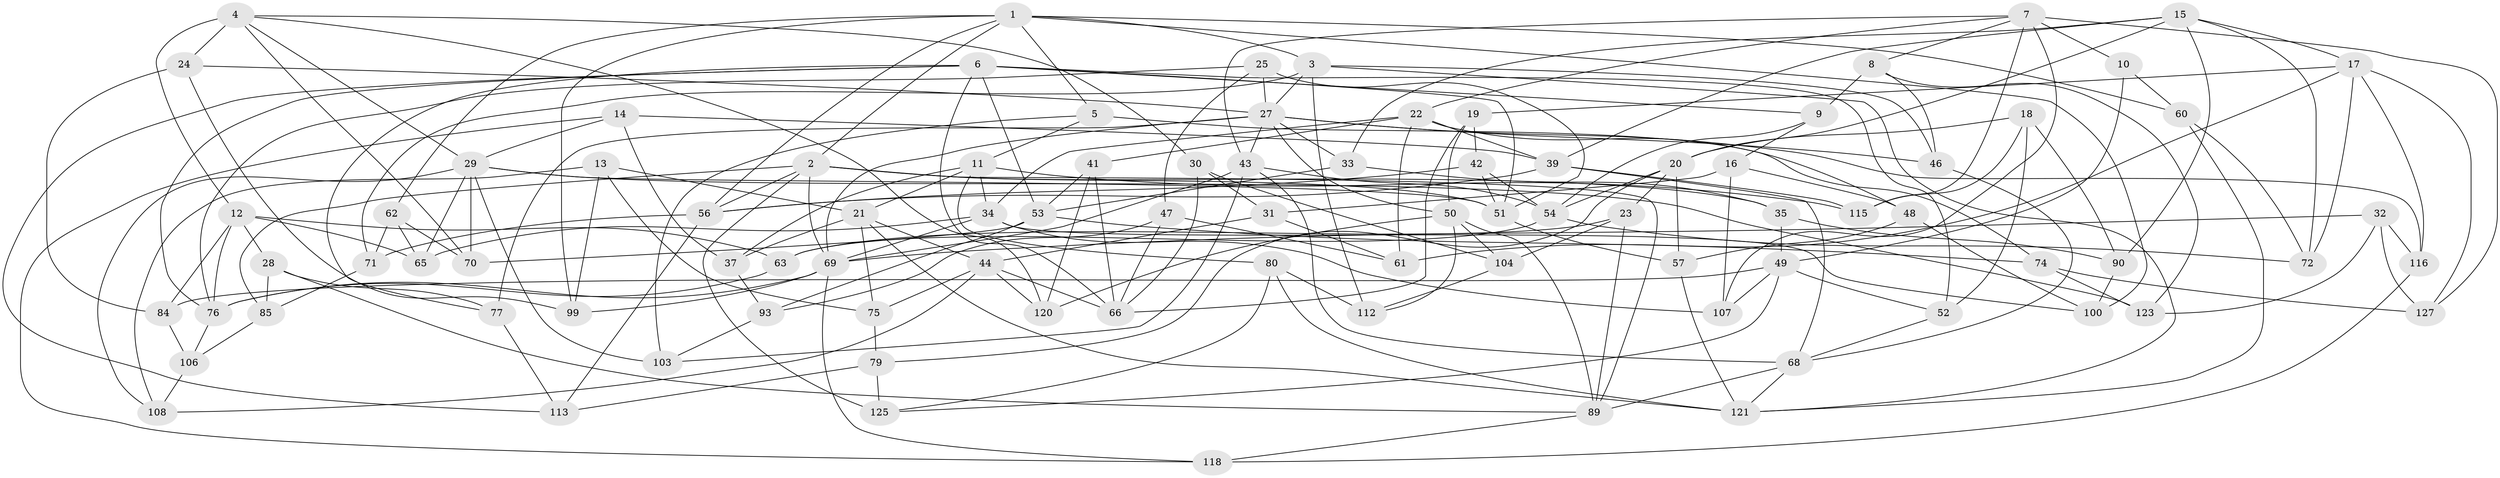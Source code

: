 // original degree distribution, {4: 1.0}
// Generated by graph-tools (version 1.1) at 2025/20/03/04/25 18:20:32]
// undirected, 90 vertices, 218 edges
graph export_dot {
graph [start="1"]
  node [color=gray90,style=filled];
  1 [super="+87+95"];
  2 [super="+36"];
  3 [super="+26"];
  4 [super="+55"];
  5;
  6 [super="+98+38"];
  7 [super="+64"];
  8;
  9;
  10;
  11 [super="+86"];
  12 [super="+59"];
  13;
  14;
  15 [super="+114"];
  16;
  17 [super="+110"];
  18;
  19;
  20 [super="+126"];
  21 [super="+129"];
  22 [super="+101"];
  23;
  24;
  25;
  27 [super="+78+109"];
  28;
  29 [super="+88+40"];
  30;
  31;
  32;
  33;
  34 [super="+45"];
  35;
  37;
  39 [super="+124"];
  41;
  42;
  43 [super="+96"];
  44 [super="+73"];
  46;
  47;
  48;
  49 [super="+82"];
  50 [super="+94"];
  51 [super="+119"];
  52;
  53 [super="+58"];
  54 [super="+67"];
  56 [super="+102"];
  57;
  60;
  61;
  62;
  63;
  65;
  66 [super="+83"];
  68 [super="+105"];
  69 [super="+92"];
  70;
  71;
  72;
  74;
  75;
  76 [super="+91"];
  77;
  79;
  80;
  84;
  85;
  89 [super="+128"];
  90;
  93;
  99;
  100;
  103;
  104;
  106;
  107;
  108;
  112;
  113;
  115;
  116;
  118;
  120;
  121 [super="+122"];
  123;
  125;
  127;
  1 -- 62;
  1 -- 100;
  1 -- 5;
  1 -- 3;
  1 -- 2;
  1 -- 99;
  1 -- 60;
  1 -- 56;
  2 -- 35;
  2 -- 51;
  2 -- 56;
  2 -- 85;
  2 -- 69;
  2 -- 89;
  2 -- 125;
  3 -- 46;
  3 -- 71;
  3 -- 112;
  3 -- 121;
  3 -- 27;
  4 -- 120;
  4 -- 24;
  4 -- 70;
  4 -- 29;
  4 -- 30;
  4 -- 12;
  5 -- 74;
  5 -- 103;
  5 -- 11;
  6 -- 52;
  6 -- 76;
  6 -- 113;
  6 -- 77;
  6 -- 51;
  6 -- 9;
  6 -- 66;
  6 -- 53;
  7 -- 10 [weight=2];
  7 -- 115;
  7 -- 107;
  7 -- 8;
  7 -- 43;
  7 -- 127;
  7 -- 22;
  8 -- 123;
  8 -- 46;
  8 -- 9;
  9 -- 16;
  9 -- 54;
  10 -- 60;
  10 -- 49;
  11 -- 115;
  11 -- 80;
  11 -- 34;
  11 -- 21;
  11 -- 37;
  12 -- 65;
  12 -- 63;
  12 -- 76;
  12 -- 28;
  12 -- 84;
  13 -- 99;
  13 -- 75;
  13 -- 21;
  13 -- 108;
  14 -- 118;
  14 -- 37;
  14 -- 39;
  14 -- 29;
  15 -- 72;
  15 -- 33;
  15 -- 17;
  15 -- 90;
  15 -- 20;
  15 -- 39;
  16 -- 31;
  16 -- 107;
  16 -- 48;
  17 -- 61;
  17 -- 19;
  17 -- 127;
  17 -- 72;
  17 -- 116;
  18 -- 115;
  18 -- 90;
  18 -- 52;
  18 -- 20;
  19 -- 50;
  19 -- 42;
  19 -- 66;
  20 -- 23;
  20 -- 79;
  20 -- 57;
  20 -- 54;
  21 -- 75;
  21 -- 37;
  21 -- 44;
  21 -- 121;
  22 -- 34;
  22 -- 48;
  22 -- 41;
  22 -- 61;
  22 -- 39;
  23 -- 89;
  23 -- 63;
  23 -- 104;
  24 -- 84;
  24 -- 99;
  24 -- 27;
  25 -- 51;
  25 -- 47;
  25 -- 76;
  25 -- 27;
  27 -- 33;
  27 -- 50;
  27 -- 69;
  27 -- 116;
  27 -- 43;
  27 -- 77;
  27 -- 46;
  28 -- 85;
  28 -- 77;
  28 -- 89;
  29 -- 65;
  29 -- 108;
  29 -- 51;
  29 -- 123;
  29 -- 70;
  29 -- 103;
  30 -- 104;
  30 -- 31;
  30 -- 66;
  31 -- 61;
  31 -- 44;
  32 -- 116;
  32 -- 127;
  32 -- 123;
  32 -- 69;
  33 -- 35;
  33 -- 53;
  34 -- 100;
  34 -- 107;
  34 -- 65;
  34 -- 69;
  35 -- 90;
  35 -- 49;
  37 -- 93;
  39 -- 115;
  39 -- 68;
  39 -- 56;
  41 -- 66;
  41 -- 53;
  41 -- 120;
  42 -- 54;
  42 -- 51;
  42 -- 56;
  43 -- 103;
  43 -- 68;
  43 -- 54;
  43 -- 69;
  44 -- 120;
  44 -- 66;
  44 -- 75;
  44 -- 108;
  46 -- 68;
  47 -- 61;
  47 -- 93;
  47 -- 66;
  48 -- 100;
  48 -- 57;
  49 -- 107;
  49 -- 84;
  49 -- 52;
  49 -- 125;
  50 -- 104;
  50 -- 120;
  50 -- 89;
  50 -- 112;
  51 -- 57;
  52 -- 68;
  53 -- 74;
  53 -- 93;
  53 -- 70;
  54 -- 63;
  54 -- 72;
  56 -- 113;
  56 -- 71;
  57 -- 121;
  60 -- 72;
  60 -- 121;
  62 -- 71;
  62 -- 65;
  62 -- 70;
  63 -- 76;
  68 -- 89;
  68 -- 121;
  69 -- 118;
  69 -- 99;
  69 -- 76;
  71 -- 85;
  74 -- 127;
  74 -- 123;
  75 -- 79;
  76 -- 106;
  77 -- 113;
  79 -- 113;
  79 -- 125;
  80 -- 112;
  80 -- 125;
  80 -- 121;
  84 -- 106;
  85 -- 106;
  89 -- 118;
  90 -- 100;
  93 -- 103;
  104 -- 112;
  106 -- 108;
  116 -- 118;
}
